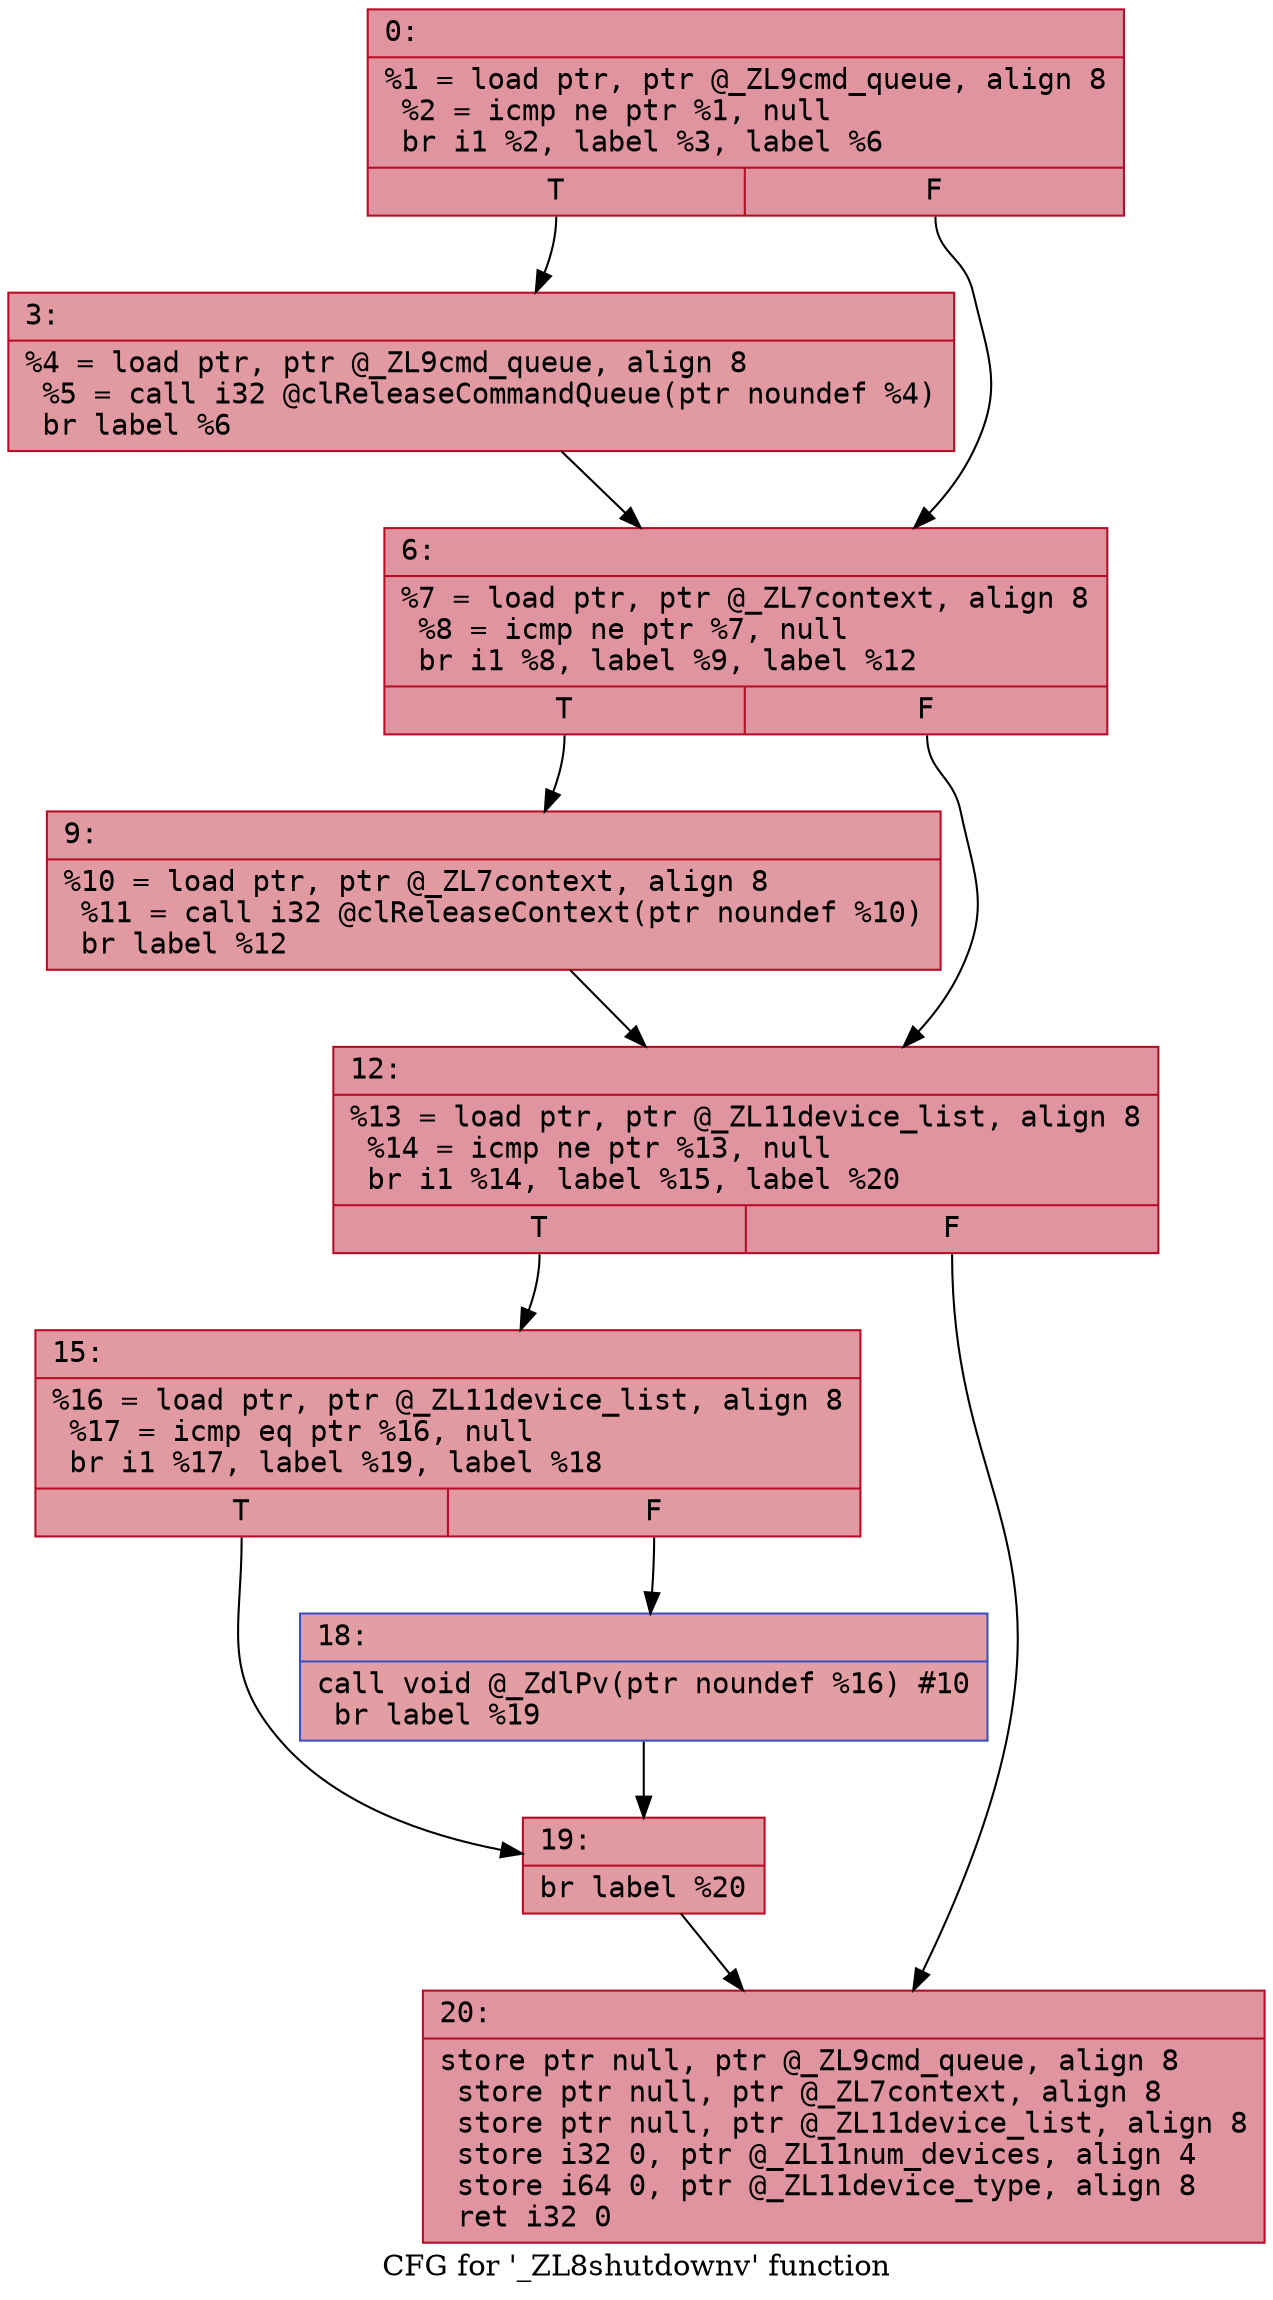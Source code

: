 digraph "CFG for '_ZL8shutdownv' function" {
	label="CFG for '_ZL8shutdownv' function";

	Node0x600003293480 [shape=record,color="#b70d28ff", style=filled, fillcolor="#b70d2870" fontname="Courier",label="{0:\l|  %1 = load ptr, ptr @_ZL9cmd_queue, align 8\l  %2 = icmp ne ptr %1, null\l  br i1 %2, label %3, label %6\l|{<s0>T|<s1>F}}"];
	Node0x600003293480:s0 -> Node0x6000032934d0[tooltip="0 -> 3\nProbability 62.50%" ];
	Node0x600003293480:s1 -> Node0x600003293520[tooltip="0 -> 6\nProbability 37.50%" ];
	Node0x6000032934d0 [shape=record,color="#b70d28ff", style=filled, fillcolor="#bb1b2c70" fontname="Courier",label="{3:\l|  %4 = load ptr, ptr @_ZL9cmd_queue, align 8\l  %5 = call i32 @clReleaseCommandQueue(ptr noundef %4)\l  br label %6\l}"];
	Node0x6000032934d0 -> Node0x600003293520[tooltip="3 -> 6\nProbability 100.00%" ];
	Node0x600003293520 [shape=record,color="#b70d28ff", style=filled, fillcolor="#b70d2870" fontname="Courier",label="{6:\l|  %7 = load ptr, ptr @_ZL7context, align 8\l  %8 = icmp ne ptr %7, null\l  br i1 %8, label %9, label %12\l|{<s0>T|<s1>F}}"];
	Node0x600003293520:s0 -> Node0x600003293570[tooltip="6 -> 9\nProbability 62.50%" ];
	Node0x600003293520:s1 -> Node0x6000032935c0[tooltip="6 -> 12\nProbability 37.50%" ];
	Node0x600003293570 [shape=record,color="#b70d28ff", style=filled, fillcolor="#bb1b2c70" fontname="Courier",label="{9:\l|  %10 = load ptr, ptr @_ZL7context, align 8\l  %11 = call i32 @clReleaseContext(ptr noundef %10)\l  br label %12\l}"];
	Node0x600003293570 -> Node0x6000032935c0[tooltip="9 -> 12\nProbability 100.00%" ];
	Node0x6000032935c0 [shape=record,color="#b70d28ff", style=filled, fillcolor="#b70d2870" fontname="Courier",label="{12:\l|  %13 = load ptr, ptr @_ZL11device_list, align 8\l  %14 = icmp ne ptr %13, null\l  br i1 %14, label %15, label %20\l|{<s0>T|<s1>F}}"];
	Node0x6000032935c0:s0 -> Node0x600003293610[tooltip="12 -> 15\nProbability 62.50%" ];
	Node0x6000032935c0:s1 -> Node0x600003293700[tooltip="12 -> 20\nProbability 37.50%" ];
	Node0x600003293610 [shape=record,color="#b70d28ff", style=filled, fillcolor="#bb1b2c70" fontname="Courier",label="{15:\l|  %16 = load ptr, ptr @_ZL11device_list, align 8\l  %17 = icmp eq ptr %16, null\l  br i1 %17, label %19, label %18\l|{<s0>T|<s1>F}}"];
	Node0x600003293610:s0 -> Node0x6000032936b0[tooltip="15 -> 19\nProbability 37.50%" ];
	Node0x600003293610:s1 -> Node0x600003293660[tooltip="15 -> 18\nProbability 62.50%" ];
	Node0x600003293660 [shape=record,color="#3d50c3ff", style=filled, fillcolor="#be242e70" fontname="Courier",label="{18:\l|  call void @_ZdlPv(ptr noundef %16) #10\l  br label %19\l}"];
	Node0x600003293660 -> Node0x6000032936b0[tooltip="18 -> 19\nProbability 100.00%" ];
	Node0x6000032936b0 [shape=record,color="#b70d28ff", style=filled, fillcolor="#bb1b2c70" fontname="Courier",label="{19:\l|  br label %20\l}"];
	Node0x6000032936b0 -> Node0x600003293700[tooltip="19 -> 20\nProbability 100.00%" ];
	Node0x600003293700 [shape=record,color="#b70d28ff", style=filled, fillcolor="#b70d2870" fontname="Courier",label="{20:\l|  store ptr null, ptr @_ZL9cmd_queue, align 8\l  store ptr null, ptr @_ZL7context, align 8\l  store ptr null, ptr @_ZL11device_list, align 8\l  store i32 0, ptr @_ZL11num_devices, align 4\l  store i64 0, ptr @_ZL11device_type, align 8\l  ret i32 0\l}"];
}
